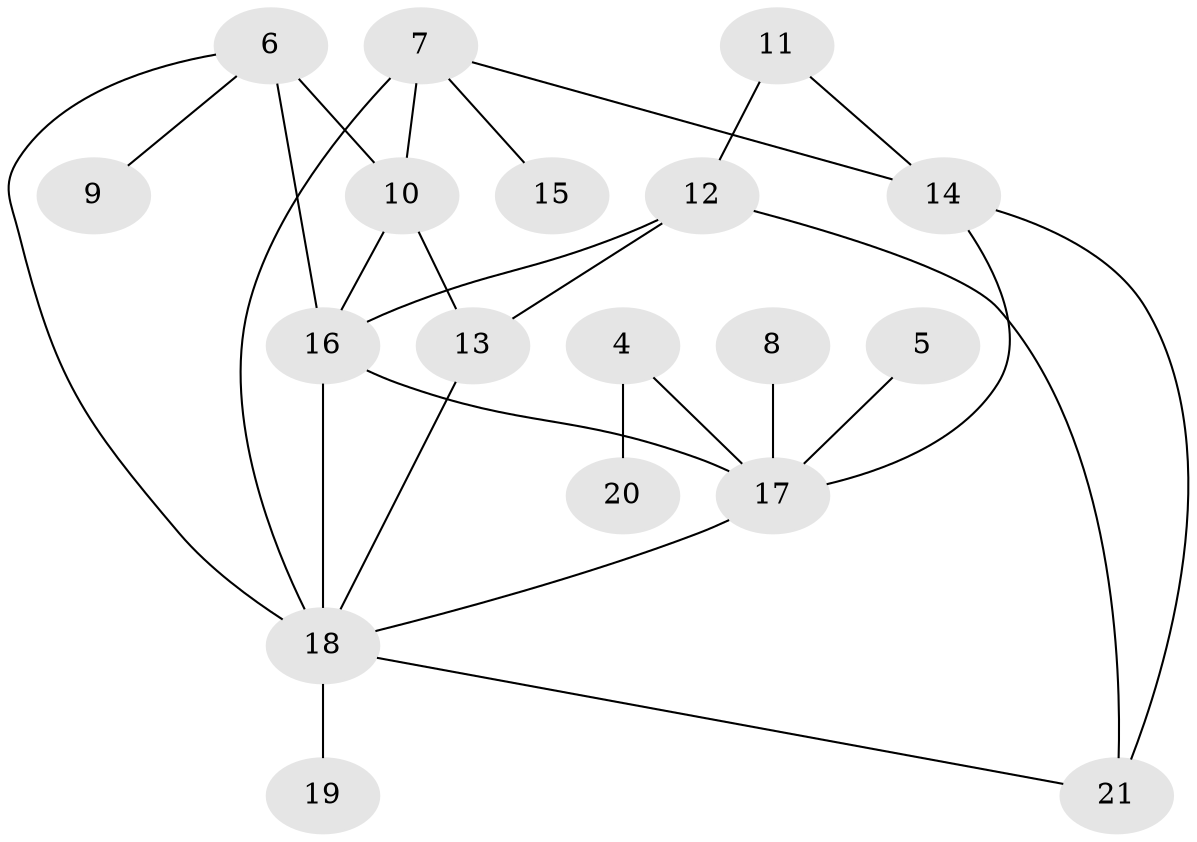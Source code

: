 // original degree distribution, {4: 0.11666666666666667, 3: 0.21666666666666667, 1: 0.2, 5: 0.11666666666666667, 2: 0.2833333333333333, 0: 0.05, 6: 0.016666666666666666}
// Generated by graph-tools (version 1.1) at 2025/35/03/04/25 23:35:56]
// undirected, 18 vertices, 27 edges
graph export_dot {
  node [color=gray90,style=filled];
  4;
  5;
  6;
  7;
  8;
  9;
  10;
  11;
  12;
  13;
  14;
  15;
  16;
  17;
  18;
  19;
  20;
  21;
  4 -- 17 [weight=1.0];
  4 -- 20 [weight=1.0];
  5 -- 17 [weight=1.0];
  6 -- 9 [weight=1.0];
  6 -- 10 [weight=2.0];
  6 -- 16 [weight=2.0];
  6 -- 18 [weight=1.0];
  7 -- 10 [weight=2.0];
  7 -- 14 [weight=1.0];
  7 -- 15 [weight=1.0];
  7 -- 18 [weight=2.0];
  8 -- 17 [weight=2.0];
  10 -- 13 [weight=1.0];
  10 -- 16 [weight=2.0];
  11 -- 12 [weight=1.0];
  11 -- 14 [weight=1.0];
  12 -- 13 [weight=1.0];
  12 -- 16 [weight=2.0];
  12 -- 21 [weight=1.0];
  13 -- 18 [weight=1.0];
  14 -- 17 [weight=1.0];
  14 -- 21 [weight=1.0];
  16 -- 17 [weight=1.0];
  16 -- 18 [weight=2.0];
  17 -- 18 [weight=1.0];
  18 -- 19 [weight=1.0];
  18 -- 21 [weight=1.0];
}
